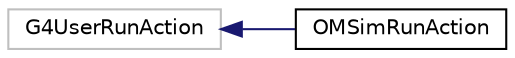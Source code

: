 digraph "Graphical Class Hierarchy"
{
 // LATEX_PDF_SIZE
  edge [fontname="Helvetica",fontsize="10",labelfontname="Helvetica",labelfontsize="10"];
  node [fontname="Helvetica",fontsize="10",shape=record];
  rankdir="LR";
  Node35 [label="G4UserRunAction",height=0.2,width=0.4,color="grey75", fillcolor="white", style="filled",tooltip=" "];
  Node35 -> Node0 [dir="back",color="midnightblue",fontsize="10",style="solid",fontname="Helvetica"];
  Node0 [label="OMSimRunAction",height=0.2,width=0.4,color="black", fillcolor="white", style="filled",URL="$class_o_m_sim_run_action.html",tooltip=" "];
}
